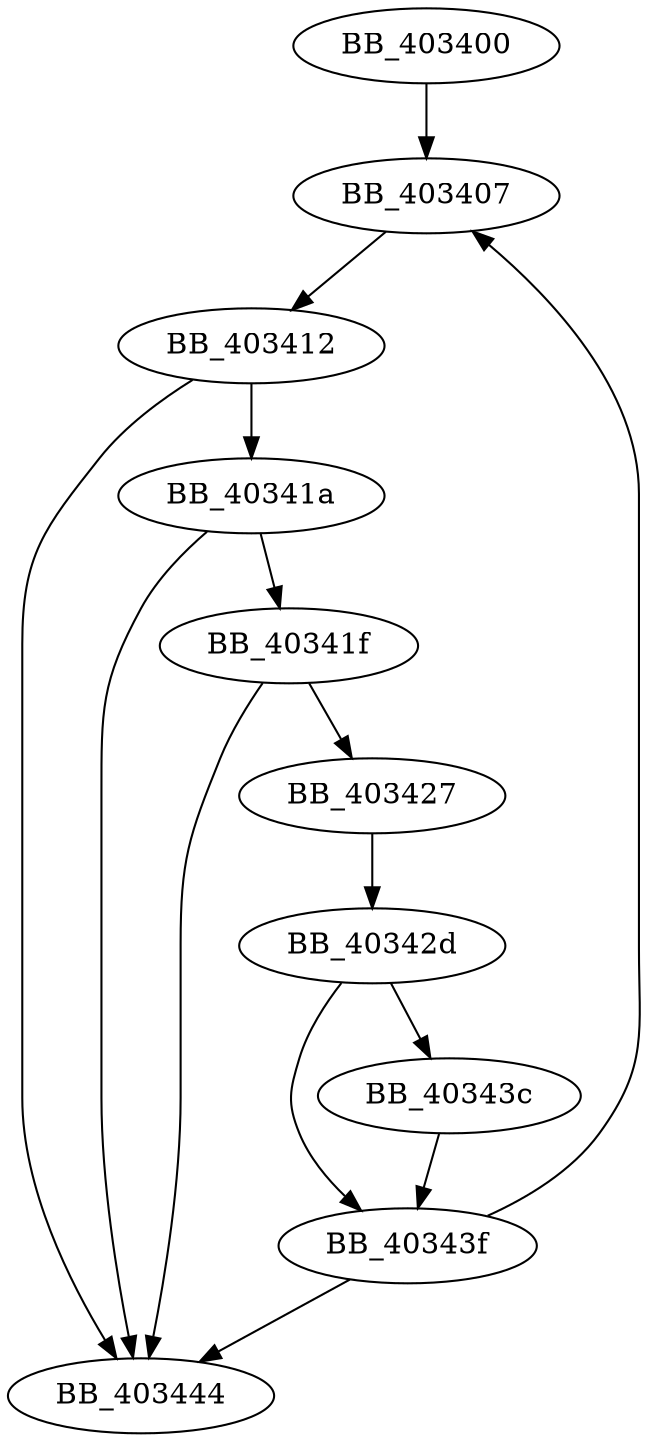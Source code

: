 DiGraph __realloc_crt{
BB_403400->BB_403407
BB_403407->BB_403412
BB_403412->BB_40341a
BB_403412->BB_403444
BB_40341a->BB_40341f
BB_40341a->BB_403444
BB_40341f->BB_403427
BB_40341f->BB_403444
BB_403427->BB_40342d
BB_40342d->BB_40343c
BB_40342d->BB_40343f
BB_40343c->BB_40343f
BB_40343f->BB_403407
BB_40343f->BB_403444
}

